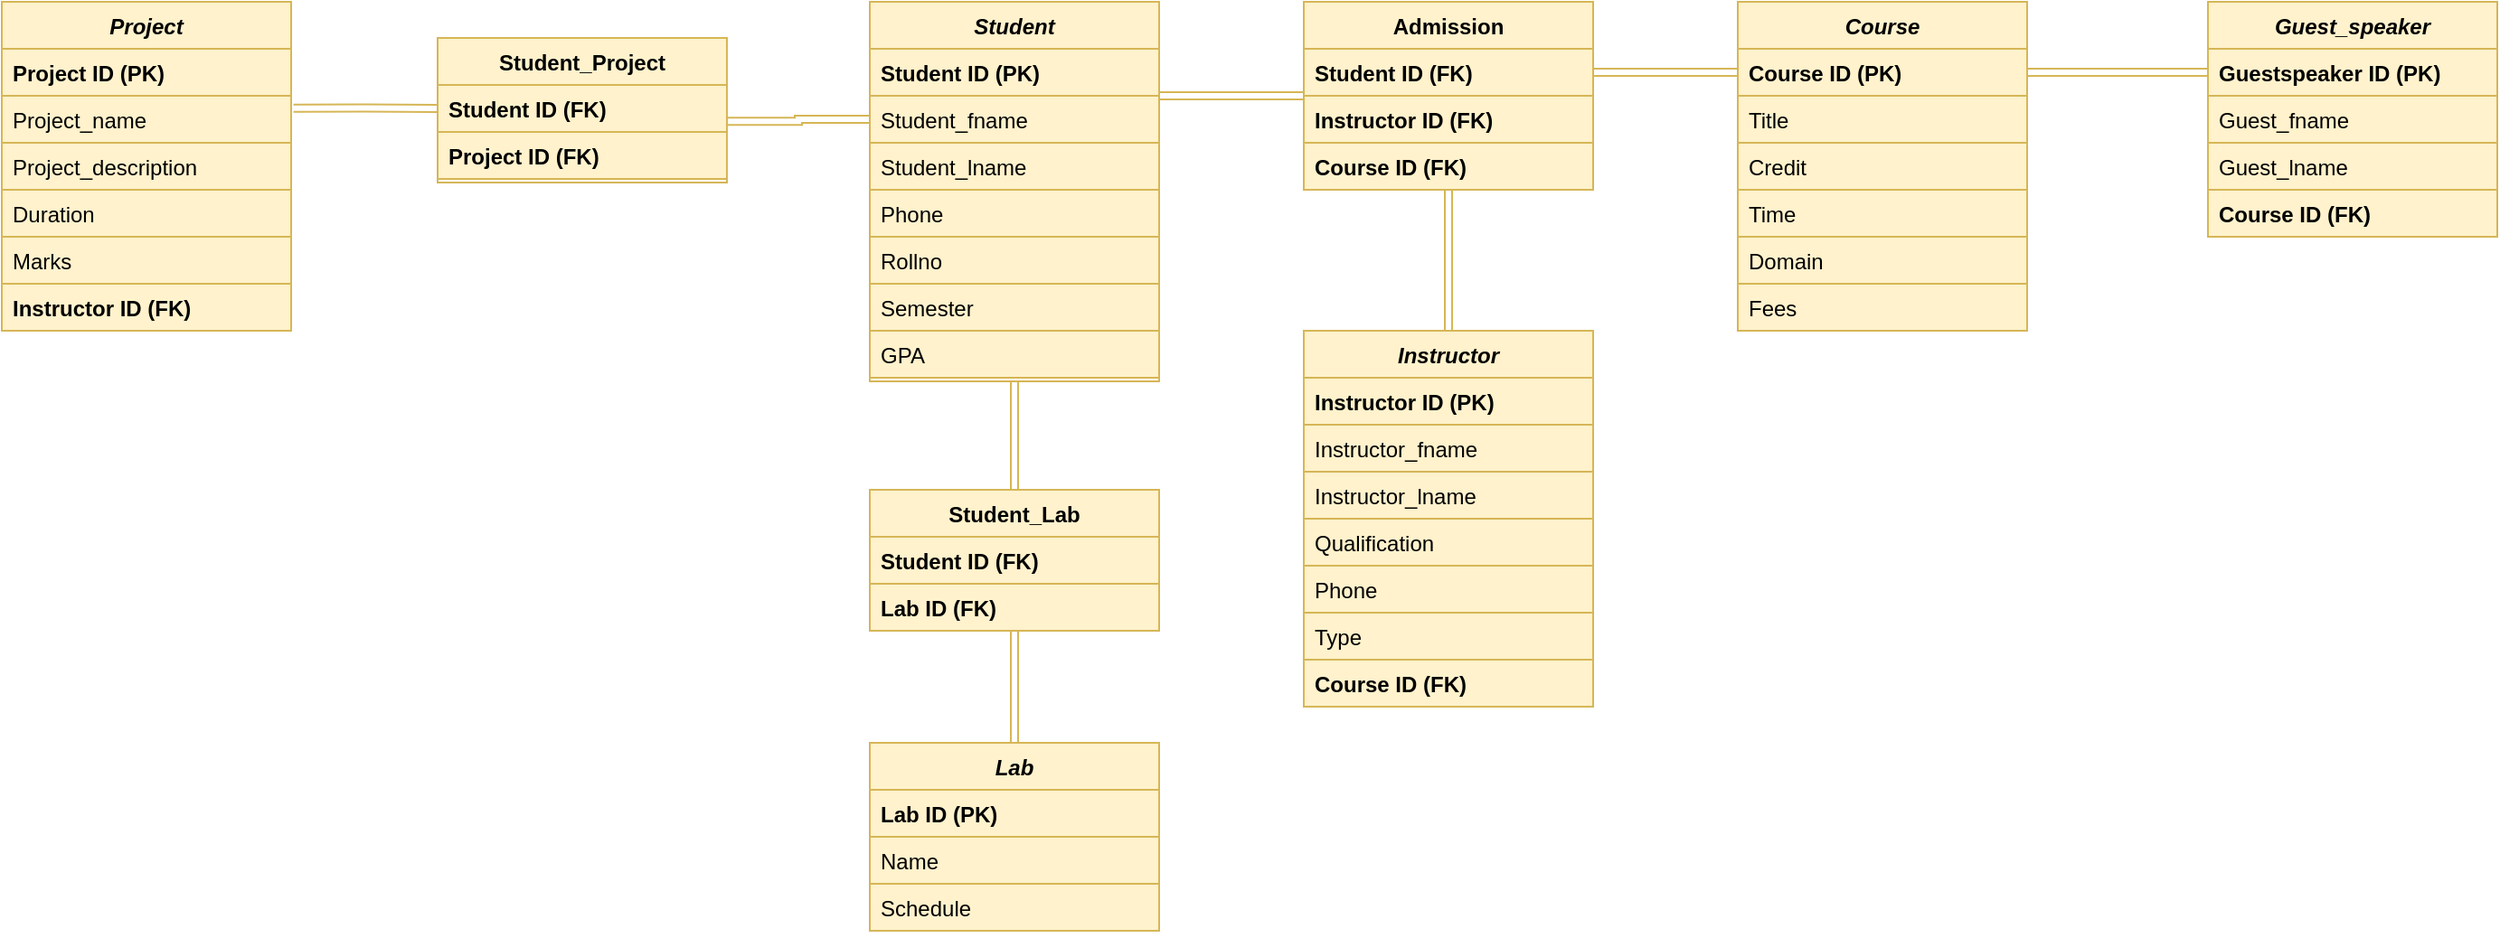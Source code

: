 <mxfile version="21.3.2" type="github">
  <diagram id="C5RBs43oDa-KdzZeNtuy" name="Page-1">
    <mxGraphModel dx="2271" dy="693" grid="1" gridSize="10" guides="1" tooltips="1" connect="1" arrows="1" fold="1" page="1" pageScale="1" pageWidth="827" pageHeight="1169" math="0" shadow="0">
      <root>
        <mxCell id="WIyWlLk6GJQsqaUBKTNV-0" />
        <mxCell id="WIyWlLk6GJQsqaUBKTNV-1" parent="WIyWlLk6GJQsqaUBKTNV-0" />
        <mxCell id="EdU4Y89TTSMXD-8jC-3i-38" style="edgeStyle=orthogonalEdgeStyle;rounded=0;orthogonalLoop=1;jettySize=auto;html=1;exitX=0.5;exitY=1;exitDx=0;exitDy=0;entryX=0.5;entryY=0;entryDx=0;entryDy=0;fillColor=#fff2cc;strokeColor=#d6b656;shape=link;" edge="1" parent="WIyWlLk6GJQsqaUBKTNV-1" source="zkfFHV4jXpPFQw0GAbJ--0" target="EdU4Y89TTSMXD-8jC-3i-25">
          <mxGeometry relative="1" as="geometry" />
        </mxCell>
        <mxCell id="zkfFHV4jXpPFQw0GAbJ--0" value="Student" style="swimlane;fontStyle=3;align=center;verticalAlign=top;childLayout=stackLayout;horizontal=1;startSize=26;horizontalStack=0;resizeParent=1;resizeLast=0;collapsible=1;marginBottom=0;rounded=0;shadow=0;strokeWidth=1;fillColor=#fff2cc;strokeColor=#d6b656;" parent="WIyWlLk6GJQsqaUBKTNV-1" vertex="1">
          <mxGeometry x="220" y="120" width="160" height="210" as="geometry">
            <mxRectangle x="230" y="140" width="160" height="26" as="alternateBounds" />
          </mxGeometry>
        </mxCell>
        <mxCell id="zkfFHV4jXpPFQw0GAbJ--1" value="Student ID (PK)" style="text;align=left;verticalAlign=top;spacingLeft=4;spacingRight=4;overflow=hidden;rotatable=0;points=[[0,0.5],[1,0.5]];portConstraint=eastwest;fontStyle=1;strokeColor=#d6b656;fillColor=#fff2cc;" parent="zkfFHV4jXpPFQw0GAbJ--0" vertex="1">
          <mxGeometry y="26" width="160" height="26" as="geometry" />
        </mxCell>
        <mxCell id="zkfFHV4jXpPFQw0GAbJ--2" value="Student_fname" style="text;align=left;verticalAlign=top;spacingLeft=4;spacingRight=4;overflow=hidden;rotatable=0;points=[[0,0.5],[1,0.5]];portConstraint=eastwest;rounded=0;shadow=0;html=0;fillColor=#fff2cc;strokeColor=#d6b656;" parent="zkfFHV4jXpPFQw0GAbJ--0" vertex="1">
          <mxGeometry y="52" width="160" height="26" as="geometry" />
        </mxCell>
        <mxCell id="zkfFHV4jXpPFQw0GAbJ--3" value="Student_lname&#xa;" style="text;align=left;verticalAlign=top;spacingLeft=4;spacingRight=4;overflow=hidden;rotatable=0;points=[[0,0.5],[1,0.5]];portConstraint=eastwest;rounded=0;shadow=0;html=0;fillColor=#fff2cc;strokeColor=#d6b656;" parent="zkfFHV4jXpPFQw0GAbJ--0" vertex="1">
          <mxGeometry y="78" width="160" height="26" as="geometry" />
        </mxCell>
        <mxCell id="EdU4Y89TTSMXD-8jC-3i-1" value="Phone" style="text;align=left;verticalAlign=top;spacingLeft=4;spacingRight=4;overflow=hidden;rotatable=0;points=[[0,0.5],[1,0.5]];portConstraint=eastwest;rounded=0;shadow=0;html=0;fillColor=#fff2cc;strokeColor=#d6b656;" vertex="1" parent="zkfFHV4jXpPFQw0GAbJ--0">
          <mxGeometry y="104" width="160" height="26" as="geometry" />
        </mxCell>
        <mxCell id="EdU4Y89TTSMXD-8jC-3i-2" value="Rollno" style="text;align=left;verticalAlign=top;spacingLeft=4;spacingRight=4;overflow=hidden;rotatable=0;points=[[0,0.5],[1,0.5]];portConstraint=eastwest;rounded=0;shadow=0;html=0;fillColor=#fff2cc;strokeColor=#d6b656;" vertex="1" parent="zkfFHV4jXpPFQw0GAbJ--0">
          <mxGeometry y="130" width="160" height="26" as="geometry" />
        </mxCell>
        <mxCell id="EdU4Y89TTSMXD-8jC-3i-3" value="Semester" style="text;align=left;verticalAlign=top;spacingLeft=4;spacingRight=4;overflow=hidden;rotatable=0;points=[[0,0.5],[1,0.5]];portConstraint=eastwest;rounded=0;shadow=0;html=0;fillColor=#fff2cc;strokeColor=#d6b656;" vertex="1" parent="zkfFHV4jXpPFQw0GAbJ--0">
          <mxGeometry y="156" width="160" height="26" as="geometry" />
        </mxCell>
        <mxCell id="EdU4Y89TTSMXD-8jC-3i-4" value="GPA" style="text;align=left;verticalAlign=top;spacingLeft=4;spacingRight=4;overflow=hidden;rotatable=0;points=[[0,0.5],[1,0.5]];portConstraint=eastwest;rounded=0;shadow=0;html=0;fillColor=#fff2cc;strokeColor=#d6b656;" vertex="1" parent="zkfFHV4jXpPFQw0GAbJ--0">
          <mxGeometry y="182" width="160" height="26" as="geometry" />
        </mxCell>
        <mxCell id="zkfFHV4jXpPFQw0GAbJ--17" value="Admission" style="swimlane;fontStyle=1;align=center;verticalAlign=top;childLayout=stackLayout;horizontal=1;startSize=26;horizontalStack=0;resizeParent=1;resizeLast=0;collapsible=1;marginBottom=0;rounded=0;shadow=0;strokeWidth=1;fillColor=#fff2cc;strokeColor=#d6b656;" parent="WIyWlLk6GJQsqaUBKTNV-1" vertex="1">
          <mxGeometry x="460" y="120" width="160" height="104" as="geometry">
            <mxRectangle x="550" y="140" width="160" height="26" as="alternateBounds" />
          </mxGeometry>
        </mxCell>
        <mxCell id="zkfFHV4jXpPFQw0GAbJ--18" value="Student ID (FK)" style="text;align=left;verticalAlign=top;spacingLeft=4;spacingRight=4;overflow=hidden;rotatable=0;points=[[0,0.5],[1,0.5]];portConstraint=eastwest;fontStyle=1;fillColor=#fff2cc;strokeColor=#d6b656;" parent="zkfFHV4jXpPFQw0GAbJ--17" vertex="1">
          <mxGeometry y="26" width="160" height="26" as="geometry" />
        </mxCell>
        <mxCell id="zkfFHV4jXpPFQw0GAbJ--19" value="Instructor ID (FK)" style="text;align=left;verticalAlign=top;spacingLeft=4;spacingRight=4;overflow=hidden;rotatable=0;points=[[0,0.5],[1,0.5]];portConstraint=eastwest;rounded=0;shadow=0;html=0;fontStyle=1;fillColor=#fff2cc;strokeColor=#d6b656;" parent="zkfFHV4jXpPFQw0GAbJ--17" vertex="1">
          <mxGeometry y="52" width="160" height="26" as="geometry" />
        </mxCell>
        <mxCell id="zkfFHV4jXpPFQw0GAbJ--20" value="Course ID (FK)" style="text;align=left;verticalAlign=top;spacingLeft=4;spacingRight=4;overflow=hidden;rotatable=0;points=[[0,0.5],[1,0.5]];portConstraint=eastwest;rounded=0;shadow=0;html=0;fontStyle=1;fillColor=#fff2cc;strokeColor=#d6b656;" parent="zkfFHV4jXpPFQw0GAbJ--17" vertex="1">
          <mxGeometry y="78" width="160" height="26" as="geometry" />
        </mxCell>
        <mxCell id="zkfFHV4jXpPFQw0GAbJ--26" value="" style="endArrow=open;shadow=0;strokeWidth=1;rounded=0;endFill=1;edgeStyle=elbowEdgeStyle;elbow=vertical;fillColor=#fff2cc;strokeColor=#d6b656;shape=link;" parent="WIyWlLk6GJQsqaUBKTNV-1" source="zkfFHV4jXpPFQw0GAbJ--0" target="zkfFHV4jXpPFQw0GAbJ--17" edge="1">
          <mxGeometry x="0.5" y="41" relative="1" as="geometry">
            <mxPoint x="380" y="192" as="sourcePoint" />
            <mxPoint x="540" y="192" as="targetPoint" />
            <mxPoint x="-40" y="32" as="offset" />
          </mxGeometry>
        </mxCell>
        <mxCell id="EdU4Y89TTSMXD-8jC-3i-14" style="edgeStyle=orthogonalEdgeStyle;rounded=0;orthogonalLoop=1;jettySize=auto;html=1;exitX=0.5;exitY=0;exitDx=0;exitDy=0;fillColor=#fff2cc;strokeColor=#d6b656;shape=link;" edge="1" parent="WIyWlLk6GJQsqaUBKTNV-1" source="EdU4Y89TTSMXD-8jC-3i-5" target="zkfFHV4jXpPFQw0GAbJ--17">
          <mxGeometry relative="1" as="geometry" />
        </mxCell>
        <mxCell id="EdU4Y89TTSMXD-8jC-3i-5" value="Instructor" style="swimlane;fontStyle=3;align=center;verticalAlign=top;childLayout=stackLayout;horizontal=1;startSize=26;horizontalStack=0;resizeParent=1;resizeLast=0;collapsible=1;marginBottom=0;rounded=0;shadow=0;strokeWidth=1;fillColor=#fff2cc;strokeColor=#d6b656;" vertex="1" parent="WIyWlLk6GJQsqaUBKTNV-1">
          <mxGeometry x="460" y="302" width="160" height="208" as="geometry">
            <mxRectangle x="230" y="140" width="160" height="26" as="alternateBounds" />
          </mxGeometry>
        </mxCell>
        <mxCell id="EdU4Y89TTSMXD-8jC-3i-6" value="Instructor ID (PK)" style="text;align=left;verticalAlign=top;spacingLeft=4;spacingRight=4;overflow=hidden;rotatable=0;points=[[0,0.5],[1,0.5]];portConstraint=eastwest;fontStyle=1;strokeColor=#d6b656;fillColor=#fff2cc;" vertex="1" parent="EdU4Y89TTSMXD-8jC-3i-5">
          <mxGeometry y="26" width="160" height="26" as="geometry" />
        </mxCell>
        <mxCell id="EdU4Y89TTSMXD-8jC-3i-7" value="Instructor_fname" style="text;align=left;verticalAlign=top;spacingLeft=4;spacingRight=4;overflow=hidden;rotatable=0;points=[[0,0.5],[1,0.5]];portConstraint=eastwest;rounded=0;shadow=0;html=0;fillColor=#fff2cc;strokeColor=#d6b656;" vertex="1" parent="EdU4Y89TTSMXD-8jC-3i-5">
          <mxGeometry y="52" width="160" height="26" as="geometry" />
        </mxCell>
        <mxCell id="EdU4Y89TTSMXD-8jC-3i-8" value="Instructor_lname&#xa;" style="text;align=left;verticalAlign=top;spacingLeft=4;spacingRight=4;overflow=hidden;rotatable=0;points=[[0,0.5],[1,0.5]];portConstraint=eastwest;rounded=0;shadow=0;html=0;fillColor=#fff2cc;strokeColor=#d6b656;" vertex="1" parent="EdU4Y89TTSMXD-8jC-3i-5">
          <mxGeometry y="78" width="160" height="26" as="geometry" />
        </mxCell>
        <mxCell id="EdU4Y89TTSMXD-8jC-3i-9" value="Qualification" style="text;align=left;verticalAlign=top;spacingLeft=4;spacingRight=4;overflow=hidden;rotatable=0;points=[[0,0.5],[1,0.5]];portConstraint=eastwest;rounded=0;shadow=0;html=0;fillColor=#fff2cc;strokeColor=#d6b656;" vertex="1" parent="EdU4Y89TTSMXD-8jC-3i-5">
          <mxGeometry y="104" width="160" height="26" as="geometry" />
        </mxCell>
        <mxCell id="EdU4Y89TTSMXD-8jC-3i-10" value="Phone" style="text;align=left;verticalAlign=top;spacingLeft=4;spacingRight=4;overflow=hidden;rotatable=0;points=[[0,0.5],[1,0.5]];portConstraint=eastwest;rounded=0;shadow=0;html=0;fillColor=#fff2cc;strokeColor=#d6b656;" vertex="1" parent="EdU4Y89TTSMXD-8jC-3i-5">
          <mxGeometry y="130" width="160" height="26" as="geometry" />
        </mxCell>
        <mxCell id="EdU4Y89TTSMXD-8jC-3i-11" value="Type" style="text;align=left;verticalAlign=top;spacingLeft=4;spacingRight=4;overflow=hidden;rotatable=0;points=[[0,0.5],[1,0.5]];portConstraint=eastwest;rounded=0;shadow=0;html=0;fillColor=#fff2cc;strokeColor=#d6b656;" vertex="1" parent="EdU4Y89TTSMXD-8jC-3i-5">
          <mxGeometry y="156" width="160" height="26" as="geometry" />
        </mxCell>
        <mxCell id="EdU4Y89TTSMXD-8jC-3i-12" value="Course ID (FK)" style="text;align=left;verticalAlign=top;spacingLeft=4;spacingRight=4;overflow=hidden;rotatable=0;points=[[0,0.5],[1,0.5]];portConstraint=eastwest;rounded=0;shadow=0;html=0;fontStyle=1;fillColor=#fff2cc;strokeColor=#d6b656;" vertex="1" parent="EdU4Y89TTSMXD-8jC-3i-5">
          <mxGeometry y="182" width="160" height="26" as="geometry" />
        </mxCell>
        <mxCell id="EdU4Y89TTSMXD-8jC-3i-15" value="Course" style="swimlane;fontStyle=3;align=center;verticalAlign=top;childLayout=stackLayout;horizontal=1;startSize=26;horizontalStack=0;resizeParent=1;resizeLast=0;collapsible=1;marginBottom=0;rounded=0;shadow=0;strokeWidth=1;fillColor=#fff2cc;strokeColor=#d6b656;" vertex="1" parent="WIyWlLk6GJQsqaUBKTNV-1">
          <mxGeometry x="700" y="120" width="160" height="182" as="geometry">
            <mxRectangle x="230" y="140" width="160" height="26" as="alternateBounds" />
          </mxGeometry>
        </mxCell>
        <mxCell id="EdU4Y89TTSMXD-8jC-3i-16" value="Course ID (PK)" style="text;align=left;verticalAlign=top;spacingLeft=4;spacingRight=4;overflow=hidden;rotatable=0;points=[[0,0.5],[1,0.5]];portConstraint=eastwest;fontStyle=1;strokeColor=#d6b656;fillColor=#fff2cc;" vertex="1" parent="EdU4Y89TTSMXD-8jC-3i-15">
          <mxGeometry y="26" width="160" height="26" as="geometry" />
        </mxCell>
        <mxCell id="EdU4Y89TTSMXD-8jC-3i-17" value="Title" style="text;align=left;verticalAlign=top;spacingLeft=4;spacingRight=4;overflow=hidden;rotatable=0;points=[[0,0.5],[1,0.5]];portConstraint=eastwest;rounded=0;shadow=0;html=0;fillColor=#fff2cc;strokeColor=#d6b656;" vertex="1" parent="EdU4Y89TTSMXD-8jC-3i-15">
          <mxGeometry y="52" width="160" height="26" as="geometry" />
        </mxCell>
        <mxCell id="EdU4Y89TTSMXD-8jC-3i-18" value="Credit" style="text;align=left;verticalAlign=top;spacingLeft=4;spacingRight=4;overflow=hidden;rotatable=0;points=[[0,0.5],[1,0.5]];portConstraint=eastwest;rounded=0;shadow=0;html=0;fillColor=#fff2cc;strokeColor=#d6b656;" vertex="1" parent="EdU4Y89TTSMXD-8jC-3i-15">
          <mxGeometry y="78" width="160" height="26" as="geometry" />
        </mxCell>
        <mxCell id="EdU4Y89TTSMXD-8jC-3i-19" value="Time" style="text;align=left;verticalAlign=top;spacingLeft=4;spacingRight=4;overflow=hidden;rotatable=0;points=[[0,0.5],[1,0.5]];portConstraint=eastwest;rounded=0;shadow=0;html=0;fillColor=#fff2cc;strokeColor=#d6b656;" vertex="1" parent="EdU4Y89TTSMXD-8jC-3i-15">
          <mxGeometry y="104" width="160" height="26" as="geometry" />
        </mxCell>
        <mxCell id="EdU4Y89TTSMXD-8jC-3i-20" value="Domain" style="text;align=left;verticalAlign=top;spacingLeft=4;spacingRight=4;overflow=hidden;rotatable=0;points=[[0,0.5],[1,0.5]];portConstraint=eastwest;rounded=0;shadow=0;html=0;fillColor=#fff2cc;strokeColor=#d6b656;" vertex="1" parent="EdU4Y89TTSMXD-8jC-3i-15">
          <mxGeometry y="130" width="160" height="26" as="geometry" />
        </mxCell>
        <mxCell id="EdU4Y89TTSMXD-8jC-3i-21" value="Fees" style="text;align=left;verticalAlign=top;spacingLeft=4;spacingRight=4;overflow=hidden;rotatable=0;points=[[0,0.5],[1,0.5]];portConstraint=eastwest;rounded=0;shadow=0;html=0;fillColor=#fff2cc;strokeColor=#d6b656;" vertex="1" parent="EdU4Y89TTSMXD-8jC-3i-15">
          <mxGeometry y="156" width="160" height="26" as="geometry" />
        </mxCell>
        <mxCell id="EdU4Y89TTSMXD-8jC-3i-24" style="edgeStyle=orthogonalEdgeStyle;rounded=0;orthogonalLoop=1;jettySize=auto;html=1;exitX=0;exitY=0.5;exitDx=0;exitDy=0;entryX=1;entryY=0.5;entryDx=0;entryDy=0;fillColor=#fff2cc;strokeColor=#d6b656;shape=link;" edge="1" parent="WIyWlLk6GJQsqaUBKTNV-1" source="EdU4Y89TTSMXD-8jC-3i-16" target="zkfFHV4jXpPFQw0GAbJ--18">
          <mxGeometry relative="1" as="geometry" />
        </mxCell>
        <mxCell id="EdU4Y89TTSMXD-8jC-3i-25" value="Student_Lab" style="swimlane;fontStyle=1;align=center;verticalAlign=top;childLayout=stackLayout;horizontal=1;startSize=26;horizontalStack=0;resizeParent=1;resizeLast=0;collapsible=1;marginBottom=0;rounded=0;shadow=0;strokeWidth=1;fillColor=#fff2cc;strokeColor=#d6b656;" vertex="1" parent="WIyWlLk6GJQsqaUBKTNV-1">
          <mxGeometry x="220" y="390" width="160" height="78" as="geometry">
            <mxRectangle x="550" y="140" width="160" height="26" as="alternateBounds" />
          </mxGeometry>
        </mxCell>
        <mxCell id="EdU4Y89TTSMXD-8jC-3i-26" value="Student ID (FK)" style="text;align=left;verticalAlign=top;spacingLeft=4;spacingRight=4;overflow=hidden;rotatable=0;points=[[0,0.5],[1,0.5]];portConstraint=eastwest;fontStyle=1;fillColor=#fff2cc;strokeColor=#d6b656;" vertex="1" parent="EdU4Y89TTSMXD-8jC-3i-25">
          <mxGeometry y="26" width="160" height="26" as="geometry" />
        </mxCell>
        <mxCell id="EdU4Y89TTSMXD-8jC-3i-27" value="Lab ID (FK)" style="text;align=left;verticalAlign=top;spacingLeft=4;spacingRight=4;overflow=hidden;rotatable=0;points=[[0,0.5],[1,0.5]];portConstraint=eastwest;rounded=0;shadow=0;html=0;fontStyle=1;fillColor=#fff2cc;strokeColor=#d6b656;" vertex="1" parent="EdU4Y89TTSMXD-8jC-3i-25">
          <mxGeometry y="52" width="160" height="26" as="geometry" />
        </mxCell>
        <mxCell id="EdU4Y89TTSMXD-8jC-3i-37" style="edgeStyle=orthogonalEdgeStyle;rounded=0;orthogonalLoop=1;jettySize=auto;html=1;exitX=0.5;exitY=0;exitDx=0;exitDy=0;entryX=0.5;entryY=1;entryDx=0;entryDy=0;fillColor=#fff2cc;strokeColor=#d6b656;shape=link;" edge="1" parent="WIyWlLk6GJQsqaUBKTNV-1" source="EdU4Y89TTSMXD-8jC-3i-29" target="EdU4Y89TTSMXD-8jC-3i-25">
          <mxGeometry relative="1" as="geometry" />
        </mxCell>
        <mxCell id="EdU4Y89TTSMXD-8jC-3i-29" value="Lab" style="swimlane;fontStyle=3;align=center;verticalAlign=top;childLayout=stackLayout;horizontal=1;startSize=26;horizontalStack=0;resizeParent=1;resizeLast=0;collapsible=1;marginBottom=0;rounded=0;shadow=0;strokeWidth=1;fillColor=#fff2cc;strokeColor=#d6b656;" vertex="1" parent="WIyWlLk6GJQsqaUBKTNV-1">
          <mxGeometry x="220" y="530" width="160" height="104" as="geometry">
            <mxRectangle x="230" y="140" width="160" height="26" as="alternateBounds" />
          </mxGeometry>
        </mxCell>
        <mxCell id="EdU4Y89TTSMXD-8jC-3i-30" value="Lab ID (PK)" style="text;align=left;verticalAlign=top;spacingLeft=4;spacingRight=4;overflow=hidden;rotatable=0;points=[[0,0.5],[1,0.5]];portConstraint=eastwest;fontStyle=1;strokeColor=#d6b656;fillColor=#fff2cc;" vertex="1" parent="EdU4Y89TTSMXD-8jC-3i-29">
          <mxGeometry y="26" width="160" height="26" as="geometry" />
        </mxCell>
        <mxCell id="EdU4Y89TTSMXD-8jC-3i-31" value="Name" style="text;align=left;verticalAlign=top;spacingLeft=4;spacingRight=4;overflow=hidden;rotatable=0;points=[[0,0.5],[1,0.5]];portConstraint=eastwest;rounded=0;shadow=0;html=0;fillColor=#fff2cc;strokeColor=#d6b656;" vertex="1" parent="EdU4Y89TTSMXD-8jC-3i-29">
          <mxGeometry y="52" width="160" height="26" as="geometry" />
        </mxCell>
        <mxCell id="EdU4Y89TTSMXD-8jC-3i-32" value="Schedule" style="text;align=left;verticalAlign=top;spacingLeft=4;spacingRight=4;overflow=hidden;rotatable=0;points=[[0,0.5],[1,0.5]];portConstraint=eastwest;rounded=0;shadow=0;html=0;fillColor=#fff2cc;strokeColor=#d6b656;" vertex="1" parent="EdU4Y89TTSMXD-8jC-3i-29">
          <mxGeometry y="78" width="160" height="26" as="geometry" />
        </mxCell>
        <mxCell id="EdU4Y89TTSMXD-8jC-3i-39" value="Guest_speaker" style="swimlane;fontStyle=3;align=center;verticalAlign=top;childLayout=stackLayout;horizontal=1;startSize=26;horizontalStack=0;resizeParent=1;resizeLast=0;collapsible=1;marginBottom=0;rounded=0;shadow=0;strokeWidth=1;fillColor=#fff2cc;strokeColor=#d6b656;" vertex="1" parent="WIyWlLk6GJQsqaUBKTNV-1">
          <mxGeometry x="960" y="120" width="160" height="130" as="geometry">
            <mxRectangle x="230" y="140" width="160" height="26" as="alternateBounds" />
          </mxGeometry>
        </mxCell>
        <mxCell id="EdU4Y89TTSMXD-8jC-3i-40" value="Guestspeaker ID (PK)" style="text;align=left;verticalAlign=top;spacingLeft=4;spacingRight=4;overflow=hidden;rotatable=0;points=[[0,0.5],[1,0.5]];portConstraint=eastwest;fontStyle=1;strokeColor=#d6b656;fillColor=#fff2cc;" vertex="1" parent="EdU4Y89TTSMXD-8jC-3i-39">
          <mxGeometry y="26" width="160" height="26" as="geometry" />
        </mxCell>
        <mxCell id="EdU4Y89TTSMXD-8jC-3i-41" value="Guest_fname" style="text;align=left;verticalAlign=top;spacingLeft=4;spacingRight=4;overflow=hidden;rotatable=0;points=[[0,0.5],[1,0.5]];portConstraint=eastwest;rounded=0;shadow=0;html=0;fillColor=#fff2cc;strokeColor=#d6b656;" vertex="1" parent="EdU4Y89TTSMXD-8jC-3i-39">
          <mxGeometry y="52" width="160" height="26" as="geometry" />
        </mxCell>
        <mxCell id="EdU4Y89TTSMXD-8jC-3i-42" value="Guest_lname" style="text;align=left;verticalAlign=top;spacingLeft=4;spacingRight=4;overflow=hidden;rotatable=0;points=[[0,0.5],[1,0.5]];portConstraint=eastwest;rounded=0;shadow=0;html=0;fillColor=#fff2cc;strokeColor=#d6b656;" vertex="1" parent="EdU4Y89TTSMXD-8jC-3i-39">
          <mxGeometry y="78" width="160" height="26" as="geometry" />
        </mxCell>
        <mxCell id="EdU4Y89TTSMXD-8jC-3i-43" value="Course ID (FK)" style="text;align=left;verticalAlign=top;spacingLeft=4;spacingRight=4;overflow=hidden;rotatable=0;points=[[0,0.5],[1,0.5]];portConstraint=eastwest;rounded=0;shadow=0;html=0;fontStyle=1;fillColor=#fff2cc;strokeColor=#d6b656;" vertex="1" parent="EdU4Y89TTSMXD-8jC-3i-39">
          <mxGeometry y="104" width="160" height="26" as="geometry" />
        </mxCell>
        <mxCell id="EdU4Y89TTSMXD-8jC-3i-46" style="edgeStyle=orthogonalEdgeStyle;rounded=0;orthogonalLoop=1;jettySize=auto;html=1;exitX=0;exitY=0.5;exitDx=0;exitDy=0;entryX=1;entryY=0.5;entryDx=0;entryDy=0;fillColor=#fff2cc;strokeColor=#d6b656;shape=link;" edge="1" parent="WIyWlLk6GJQsqaUBKTNV-1" source="EdU4Y89TTSMXD-8jC-3i-40" target="EdU4Y89TTSMXD-8jC-3i-16">
          <mxGeometry relative="1" as="geometry" />
        </mxCell>
        <mxCell id="EdU4Y89TTSMXD-8jC-3i-47" value="Student_Project" style="swimlane;fontStyle=1;align=center;verticalAlign=top;childLayout=stackLayout;horizontal=1;startSize=26;horizontalStack=0;resizeParent=1;resizeLast=0;collapsible=1;marginBottom=0;rounded=0;shadow=0;strokeWidth=1;fillColor=#fff2cc;strokeColor=#d6b656;" vertex="1" parent="WIyWlLk6GJQsqaUBKTNV-1">
          <mxGeometry x="-19" y="140" width="160" height="80" as="geometry">
            <mxRectangle x="550" y="140" width="160" height="26" as="alternateBounds" />
          </mxGeometry>
        </mxCell>
        <mxCell id="EdU4Y89TTSMXD-8jC-3i-48" value="Student ID (FK)" style="text;align=left;verticalAlign=top;spacingLeft=4;spacingRight=4;overflow=hidden;rotatable=0;points=[[0,0.5],[1,0.5]];portConstraint=eastwest;fontStyle=1;fillColor=#fff2cc;strokeColor=#d6b656;" vertex="1" parent="EdU4Y89TTSMXD-8jC-3i-47">
          <mxGeometry y="26" width="160" height="26" as="geometry" />
        </mxCell>
        <mxCell id="EdU4Y89TTSMXD-8jC-3i-49" value="Project ID (FK)" style="text;align=left;verticalAlign=top;spacingLeft=4;spacingRight=4;overflow=hidden;rotatable=0;points=[[0,0.5],[1,0.5]];portConstraint=eastwest;rounded=0;shadow=0;html=0;fontStyle=1;fillColor=#fff2cc;strokeColor=#d6b656;" vertex="1" parent="EdU4Y89TTSMXD-8jC-3i-47">
          <mxGeometry y="52" width="160" height="26" as="geometry" />
        </mxCell>
        <mxCell id="EdU4Y89TTSMXD-8jC-3i-50" value="Project" style="swimlane;fontStyle=3;align=center;verticalAlign=top;childLayout=stackLayout;horizontal=1;startSize=26;horizontalStack=0;resizeParent=1;resizeLast=0;collapsible=1;marginBottom=0;rounded=0;shadow=0;strokeWidth=1;fillColor=#fff2cc;strokeColor=#d6b656;" vertex="1" parent="WIyWlLk6GJQsqaUBKTNV-1">
          <mxGeometry x="-260" y="120" width="160" height="182" as="geometry">
            <mxRectangle x="230" y="140" width="160" height="26" as="alternateBounds" />
          </mxGeometry>
        </mxCell>
        <mxCell id="EdU4Y89TTSMXD-8jC-3i-51" value="Project ID (PK)" style="text;align=left;verticalAlign=top;spacingLeft=4;spacingRight=4;overflow=hidden;rotatable=0;points=[[0,0.5],[1,0.5]];portConstraint=eastwest;fontStyle=1;strokeColor=#d6b656;fillColor=#fff2cc;" vertex="1" parent="EdU4Y89TTSMXD-8jC-3i-50">
          <mxGeometry y="26" width="160" height="26" as="geometry" />
        </mxCell>
        <mxCell id="EdU4Y89TTSMXD-8jC-3i-52" value="Project_name" style="text;align=left;verticalAlign=top;spacingLeft=4;spacingRight=4;overflow=hidden;rotatable=0;points=[[0,0.5],[1,0.5]];portConstraint=eastwest;rounded=0;shadow=0;html=0;fillColor=#fff2cc;strokeColor=#d6b656;" vertex="1" parent="EdU4Y89TTSMXD-8jC-3i-50">
          <mxGeometry y="52" width="160" height="26" as="geometry" />
        </mxCell>
        <mxCell id="EdU4Y89TTSMXD-8jC-3i-53" value="Project_description" style="text;align=left;verticalAlign=top;spacingLeft=4;spacingRight=4;overflow=hidden;rotatable=0;points=[[0,0.5],[1,0.5]];portConstraint=eastwest;rounded=0;shadow=0;html=0;fillColor=#fff2cc;strokeColor=#d6b656;" vertex="1" parent="EdU4Y89TTSMXD-8jC-3i-50">
          <mxGeometry y="78" width="160" height="26" as="geometry" />
        </mxCell>
        <mxCell id="EdU4Y89TTSMXD-8jC-3i-54" value="Duration" style="text;align=left;verticalAlign=top;spacingLeft=4;spacingRight=4;overflow=hidden;rotatable=0;points=[[0,0.5],[1,0.5]];portConstraint=eastwest;rounded=0;shadow=0;html=0;fillColor=#fff2cc;strokeColor=#d6b656;" vertex="1" parent="EdU4Y89TTSMXD-8jC-3i-50">
          <mxGeometry y="104" width="160" height="26" as="geometry" />
        </mxCell>
        <mxCell id="EdU4Y89TTSMXD-8jC-3i-55" value="Marks" style="text;align=left;verticalAlign=top;spacingLeft=4;spacingRight=4;overflow=hidden;rotatable=0;points=[[0,0.5],[1,0.5]];portConstraint=eastwest;rounded=0;shadow=0;html=0;fillColor=#fff2cc;strokeColor=#d6b656;" vertex="1" parent="EdU4Y89TTSMXD-8jC-3i-50">
          <mxGeometry y="130" width="160" height="26" as="geometry" />
        </mxCell>
        <mxCell id="EdU4Y89TTSMXD-8jC-3i-56" value="Instructor ID (FK)" style="text;align=left;verticalAlign=top;spacingLeft=4;spacingRight=4;overflow=hidden;rotatable=0;points=[[0,0.5],[1,0.5]];portConstraint=eastwest;rounded=0;shadow=0;html=0;fontStyle=1;fillColor=#fff2cc;strokeColor=#d6b656;" vertex="1" parent="EdU4Y89TTSMXD-8jC-3i-50">
          <mxGeometry y="156" width="160" height="26" as="geometry" />
        </mxCell>
        <mxCell id="EdU4Y89TTSMXD-8jC-3i-58" style="edgeStyle=orthogonalEdgeStyle;rounded=0;orthogonalLoop=1;jettySize=auto;html=1;exitX=1.008;exitY=0.263;exitDx=0;exitDy=0;entryX=0;entryY=0.5;entryDx=0;entryDy=0;exitPerimeter=0;fillColor=#fff2cc;strokeColor=#d6b656;shape=link;" edge="1" parent="WIyWlLk6GJQsqaUBKTNV-1" source="EdU4Y89TTSMXD-8jC-3i-52" target="EdU4Y89TTSMXD-8jC-3i-48">
          <mxGeometry relative="1" as="geometry" />
        </mxCell>
        <mxCell id="EdU4Y89TTSMXD-8jC-3i-59" style="edgeStyle=orthogonalEdgeStyle;rounded=0;orthogonalLoop=1;jettySize=auto;html=1;exitX=0;exitY=0.5;exitDx=0;exitDy=0;entryX=0.998;entryY=0.774;entryDx=0;entryDy=0;entryPerimeter=0;fillColor=#fff2cc;strokeColor=#d6b656;shape=link;" edge="1" parent="WIyWlLk6GJQsqaUBKTNV-1" source="zkfFHV4jXpPFQw0GAbJ--2" target="EdU4Y89TTSMXD-8jC-3i-48">
          <mxGeometry relative="1" as="geometry" />
        </mxCell>
      </root>
    </mxGraphModel>
  </diagram>
</mxfile>

